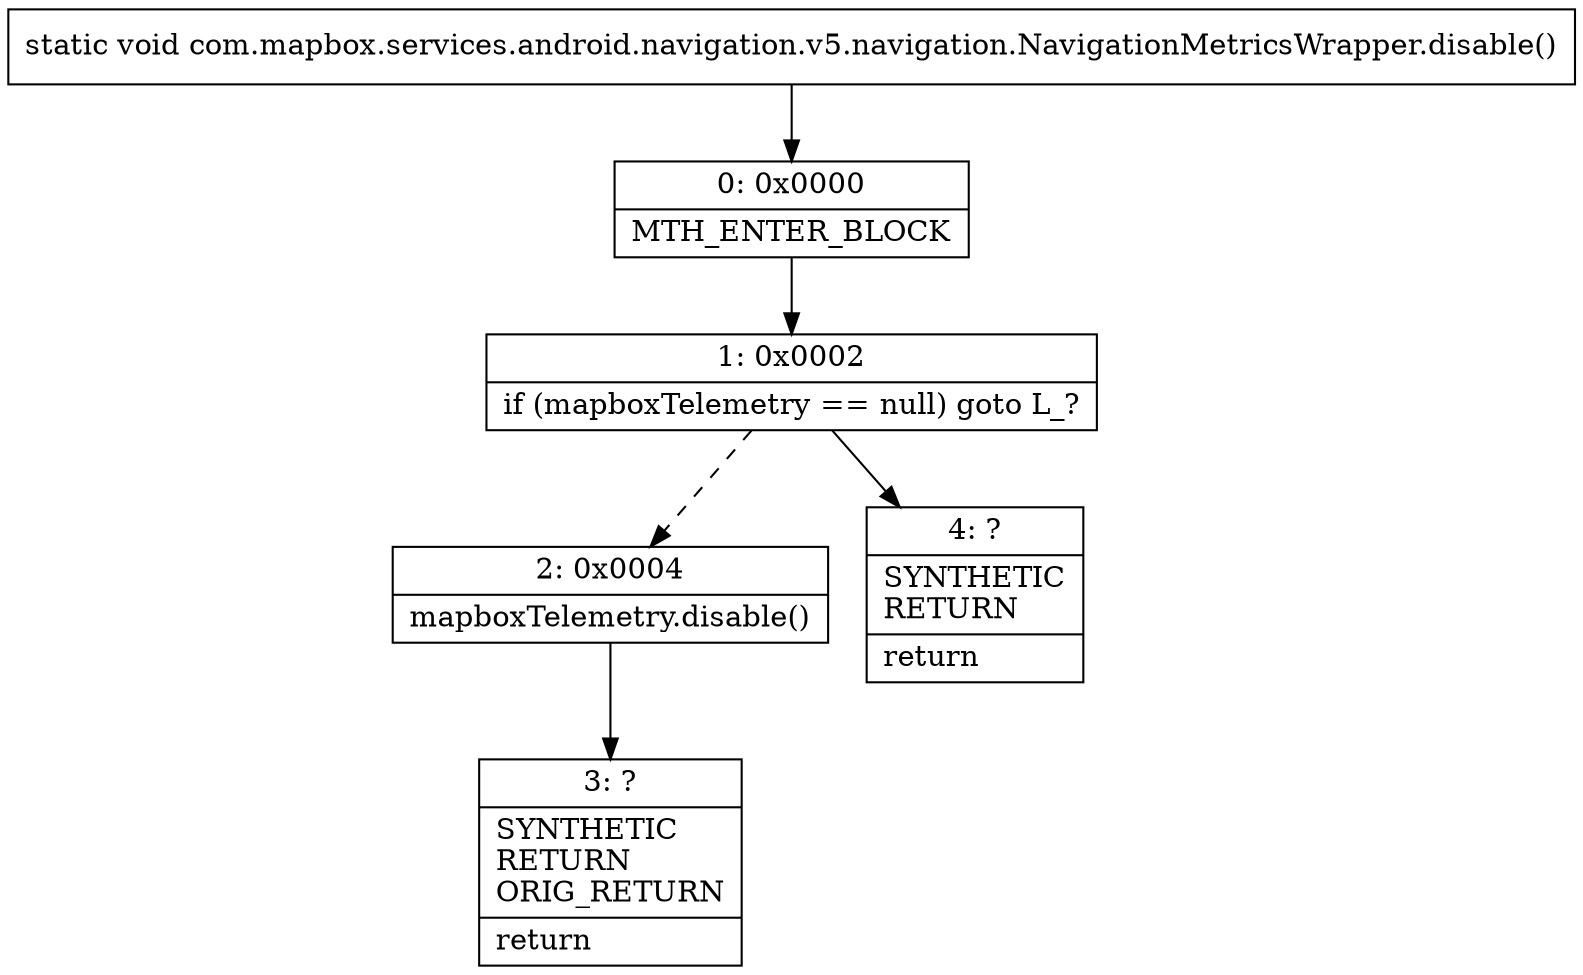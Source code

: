 digraph "CFG forcom.mapbox.services.android.navigation.v5.navigation.NavigationMetricsWrapper.disable()V" {
Node_0 [shape=record,label="{0\:\ 0x0000|MTH_ENTER_BLOCK\l}"];
Node_1 [shape=record,label="{1\:\ 0x0002|if (mapboxTelemetry == null) goto L_?\l}"];
Node_2 [shape=record,label="{2\:\ 0x0004|mapboxTelemetry.disable()\l}"];
Node_3 [shape=record,label="{3\:\ ?|SYNTHETIC\lRETURN\lORIG_RETURN\l|return\l}"];
Node_4 [shape=record,label="{4\:\ ?|SYNTHETIC\lRETURN\l|return\l}"];
MethodNode[shape=record,label="{static void com.mapbox.services.android.navigation.v5.navigation.NavigationMetricsWrapper.disable() }"];
MethodNode -> Node_0;
Node_0 -> Node_1;
Node_1 -> Node_2[style=dashed];
Node_1 -> Node_4;
Node_2 -> Node_3;
}

